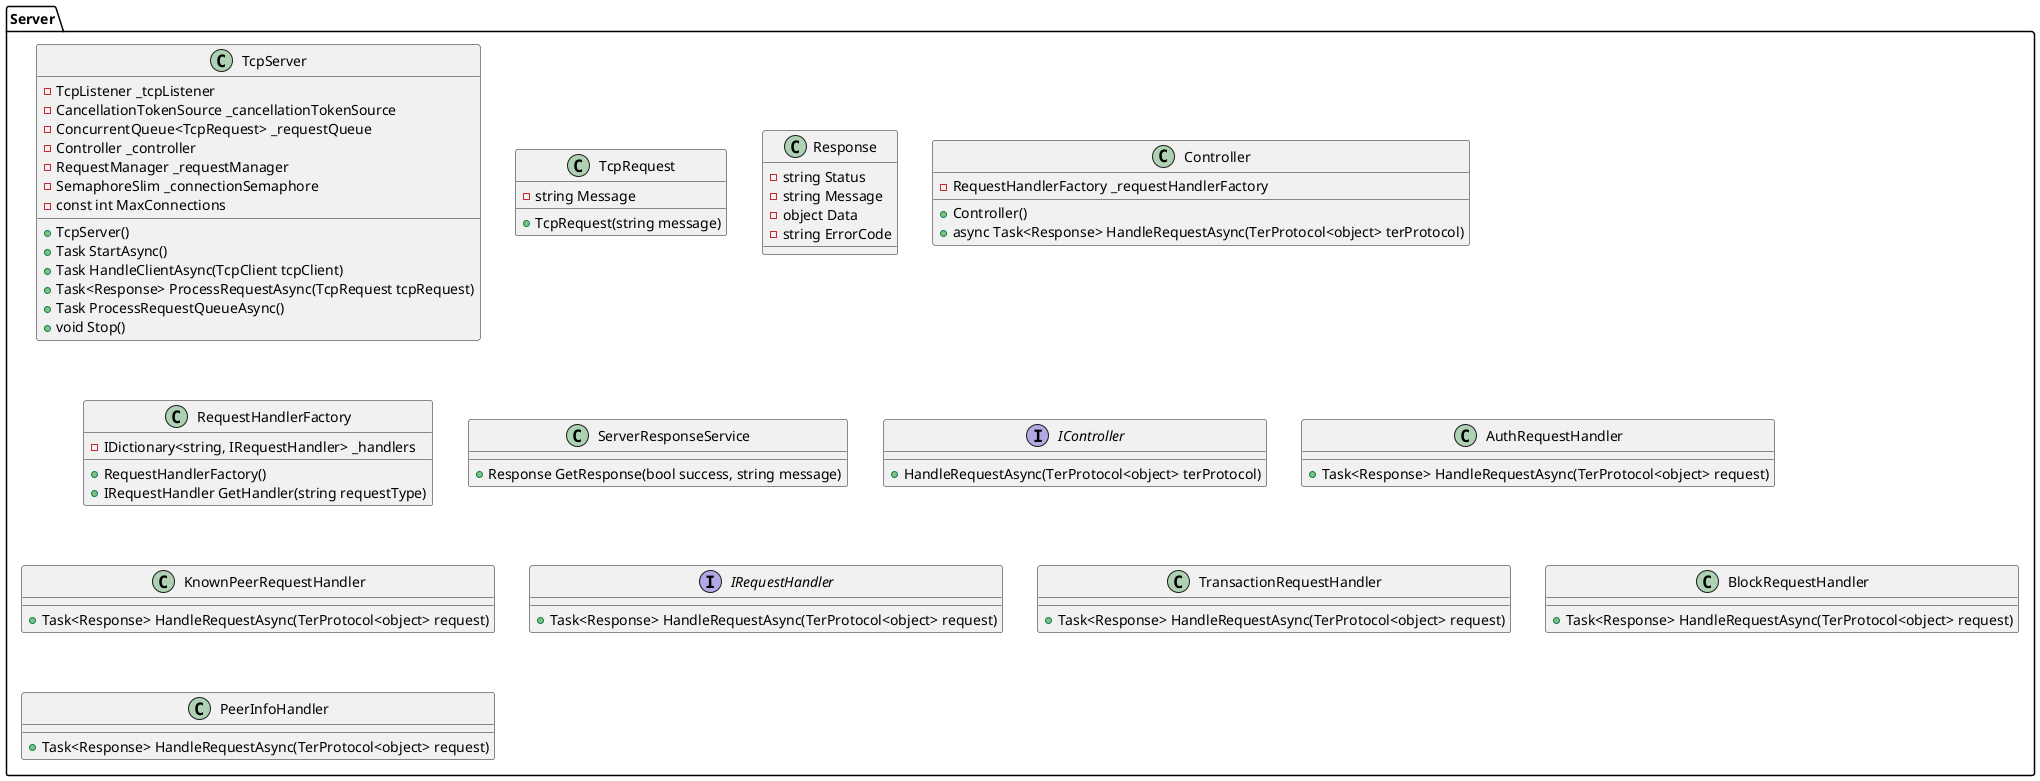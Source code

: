 @startuml TcpServer

package "Server" {
class TcpServer {
    - TcpListener _tcpListener
    - CancellationTokenSource _cancellationTokenSource
    - ConcurrentQueue<TcpRequest> _requestQueue
    - Controller _controller
    - RequestManager _requestManager
    - SemaphoreSlim _connectionSemaphore
    - const int MaxConnections
    + TcpServer()
    + Task StartAsync()
    + Task HandleClientAsync(TcpClient tcpClient)
    + Task<Response> ProcessRequestAsync(TcpRequest tcpRequest)
    + Task ProcessRequestQueueAsync()
    + void Stop()
}

class TcpRequest {
    - string Message
    + TcpRequest(string message)
}

class Response {
    - string Status
    - string Message
    - object Data
    - string ErrorCode
}


    class Controller {
        - RequestHandlerFactory _requestHandlerFactory
        + Controller()
        + async Task<Response> HandleRequestAsync(TerProtocol<object> terProtocol)
    }

   class RequestHandlerFactory {
       - IDictionary<string, IRequestHandler> _handlers
       + RequestHandlerFactory()
       + IRequestHandler GetHandler(string requestType)
   }

    class ServerResponseService {
        + Response GetResponse(bool success, string message)
    }

    interface IController {
        + HandleRequestAsync(TerProtocol<object> terProtocol)
    }

    class AuthRequestHandler {
        + Task<Response> HandleRequestAsync(TerProtocol<object> request)
    }
    
    class KnownPeerRequestHandler {
        + Task<Response> HandleRequestAsync(TerProtocol<object> request)
    }
    
    interface IRequestHandler {
        + Task<Response> HandleRequestAsync(TerProtocol<object> request)
    }
    
    class TransactionRequestHandler {
        + Task<Response> HandleRequestAsync(TerProtocol<object> request)
    }
    
    class BlockRequestHandler {
        + Task<Response> HandleRequestAsync(TerProtocol<object> request)
    }
    
    class PeerInfoHandler {
        + Task<Response> HandleRequestAsync(TerProtocol<object> request)
    }


'TcpServer --> TcpRequest : Enqueues
'TcpServer --> Controller : Uses
'Controller -> ServerResponseService
'Controller --> Response : Returns
'Controller ..> IController
'Controller -> RequestHandlerFactory : Uses
'
'
'AuthRequestHandler ..> IRequestHandler
'KnownPeerRequestHandler ..> IRequestHandler
'TransactionRequestHandler ..> IRequestHandler
'BlockRequestHandler ..> IRequestHandler
'PeerInfoHandler ..> IRequestHandler
'
'RequestHandlerFactory --> IRequestHandler : Uses
'RequestHandlerFactory --> AuthRequestHandler : Uses
'RequestHandlerFactory --> KnownPeerRequestHandler : Uses
'RequestHandlerFactory --> TransactionRequestHandler : Uses
'RequestHandlerFactory --> BlockRequestHandler : Uses
'RequestHandlerFactory --> PeerInfoHandler : Uses
}
@enduml
